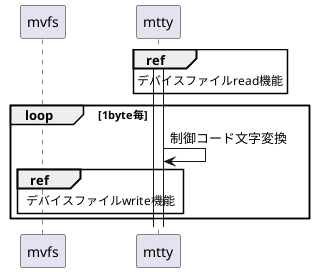 @startuml

participant mvfs
participant mtty

activate mtty

ref over mtty: デバイスファイルread機能

loop 1byte毎
    mtty -> mtty: 制御コード文字変換

    ref over mvfs, mtty: デバイスファイルwrite機能
end loop

@enduml
